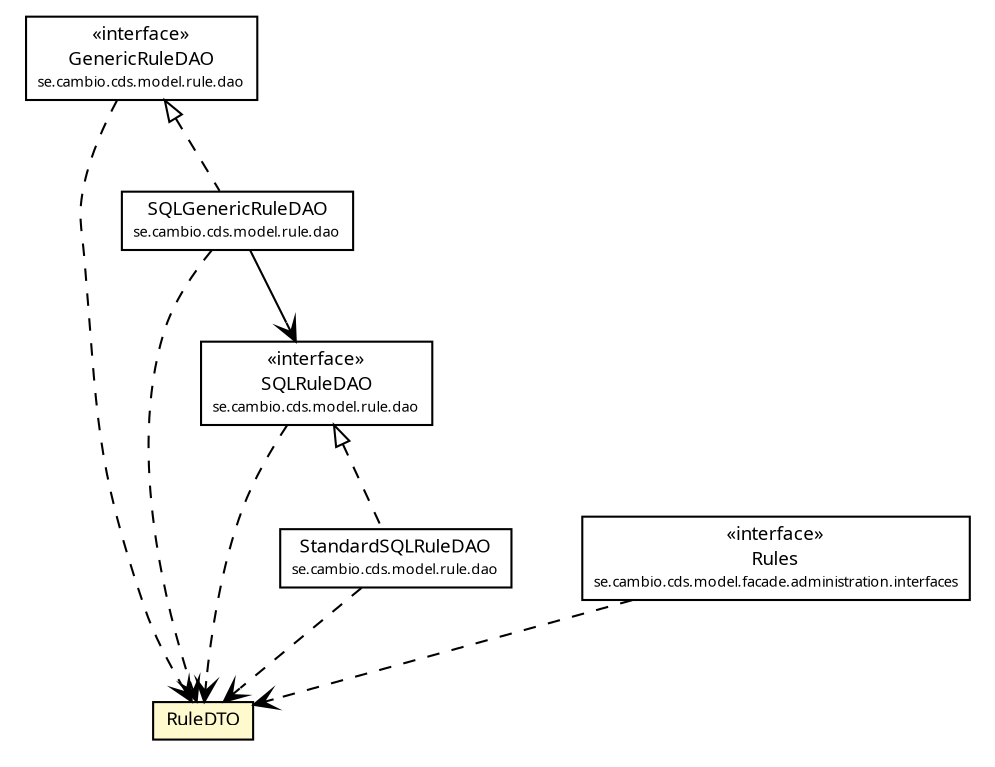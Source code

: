 #!/usr/local/bin/dot
#
# Class diagram 
# Generated by UMLGraph version R5_6 (http://www.umlgraph.org/)
#

digraph G {
	edge [fontname="Trebuchet MS",fontsize=10,labelfontname="Trebuchet MS",labelfontsize=10];
	node [fontname="Trebuchet MS",fontsize=10,shape=plaintext];
	nodesep=0.25;
	ranksep=0.5;
	// se.cambio.cds.model.rule.dto.RuleDTO
	c287683 [label=<<table title="se.cambio.cds.model.rule.dto.RuleDTO" border="0" cellborder="1" cellspacing="0" cellpadding="2" port="p" bgcolor="lemonChiffon" href="./RuleDTO.html">
		<tr><td><table border="0" cellspacing="0" cellpadding="1">
<tr><td align="center" balign="center"><font face="Trebuchet MS"> RuleDTO </font></td></tr>
		</table></td></tr>
		</table>>, URL="./RuleDTO.html", fontname="Trebuchet MS", fontcolor="black", fontsize=9.0];
	// se.cambio.cds.model.rule.dao.StandardSQLRuleDAO
	c287771 [label=<<table title="se.cambio.cds.model.rule.dao.StandardSQLRuleDAO" border="0" cellborder="1" cellspacing="0" cellpadding="2" port="p" href="../dao/StandardSQLRuleDAO.html">
		<tr><td><table border="0" cellspacing="0" cellpadding="1">
<tr><td align="center" balign="center"><font face="Trebuchet MS"> StandardSQLRuleDAO </font></td></tr>
<tr><td align="center" balign="center"><font face="Trebuchet MS" point-size="7.0"> se.cambio.cds.model.rule.dao </font></td></tr>
		</table></td></tr>
		</table>>, URL="../dao/StandardSQLRuleDAO.html", fontname="Trebuchet MS", fontcolor="black", fontsize=9.0];
	// se.cambio.cds.model.rule.dao.SQLRuleDAO
	c287773 [label=<<table title="se.cambio.cds.model.rule.dao.SQLRuleDAO" border="0" cellborder="1" cellspacing="0" cellpadding="2" port="p" href="../dao/SQLRuleDAO.html">
		<tr><td><table border="0" cellspacing="0" cellpadding="1">
<tr><td align="center" balign="center"> &#171;interface&#187; </td></tr>
<tr><td align="center" balign="center"><font face="Trebuchet MS"> SQLRuleDAO </font></td></tr>
<tr><td align="center" balign="center"><font face="Trebuchet MS" point-size="7.0"> se.cambio.cds.model.rule.dao </font></td></tr>
		</table></td></tr>
		</table>>, URL="../dao/SQLRuleDAO.html", fontname="Trebuchet MS", fontcolor="black", fontsize=9.0];
	// se.cambio.cds.model.rule.dao.SQLGenericRuleDAO
	c287774 [label=<<table title="se.cambio.cds.model.rule.dao.SQLGenericRuleDAO" border="0" cellborder="1" cellspacing="0" cellpadding="2" port="p" href="../dao/SQLGenericRuleDAO.html">
		<tr><td><table border="0" cellspacing="0" cellpadding="1">
<tr><td align="center" balign="center"><font face="Trebuchet MS"> SQLGenericRuleDAO </font></td></tr>
<tr><td align="center" balign="center"><font face="Trebuchet MS" point-size="7.0"> se.cambio.cds.model.rule.dao </font></td></tr>
		</table></td></tr>
		</table>>, URL="../dao/SQLGenericRuleDAO.html", fontname="Trebuchet MS", fontcolor="black", fontsize=9.0];
	// se.cambio.cds.model.rule.dao.GenericRuleDAO
	c287776 [label=<<table title="se.cambio.cds.model.rule.dao.GenericRuleDAO" border="0" cellborder="1" cellspacing="0" cellpadding="2" port="p" href="../dao/GenericRuleDAO.html">
		<tr><td><table border="0" cellspacing="0" cellpadding="1">
<tr><td align="center" balign="center"> &#171;interface&#187; </td></tr>
<tr><td align="center" balign="center"><font face="Trebuchet MS"> GenericRuleDAO </font></td></tr>
<tr><td align="center" balign="center"><font face="Trebuchet MS" point-size="7.0"> se.cambio.cds.model.rule.dao </font></td></tr>
		</table></td></tr>
		</table>>, URL="../dao/GenericRuleDAO.html", fontname="Trebuchet MS", fontcolor="black", fontsize=9.0];
	// se.cambio.cds.model.facade.administration.interfaces.Rules
	c287841 [label=<<table title="se.cambio.cds.model.facade.administration.interfaces.Rules" border="0" cellborder="1" cellspacing="0" cellpadding="2" port="p" href="../../facade/administration/interfaces/Rules.html">
		<tr><td><table border="0" cellspacing="0" cellpadding="1">
<tr><td align="center" balign="center"> &#171;interface&#187; </td></tr>
<tr><td align="center" balign="center"><font face="Trebuchet MS"> Rules </font></td></tr>
<tr><td align="center" balign="center"><font face="Trebuchet MS" point-size="7.0"> se.cambio.cds.model.facade.administration.interfaces </font></td></tr>
		</table></td></tr>
		</table>>, URL="../../facade/administration/interfaces/Rules.html", fontname="Trebuchet MS", fontcolor="black", fontsize=9.0];
	//se.cambio.cds.model.rule.dao.StandardSQLRuleDAO implements se.cambio.cds.model.rule.dao.SQLRuleDAO
	c287773:p -> c287771:p [dir=back,arrowtail=empty,style=dashed];
	//se.cambio.cds.model.rule.dao.SQLGenericRuleDAO implements se.cambio.cds.model.rule.dao.GenericRuleDAO
	c287776:p -> c287774:p [dir=back,arrowtail=empty,style=dashed];
	// se.cambio.cds.model.rule.dao.SQLGenericRuleDAO NAVASSOC se.cambio.cds.model.rule.dao.SQLRuleDAO
	c287774:p -> c287773:p [taillabel="", label="", headlabel="", fontname="Trebuchet MS", fontcolor="black", fontsize=10.0, color="black", arrowhead=open];
	// se.cambio.cds.model.rule.dao.StandardSQLRuleDAO DEPEND se.cambio.cds.model.rule.dto.RuleDTO
	c287771:p -> c287683:p [taillabel="", label="", headlabel="", fontname="Trebuchet MS", fontcolor="black", fontsize=10.0, color="black", arrowhead=open, style=dashed];
	// se.cambio.cds.model.rule.dao.SQLRuleDAO DEPEND se.cambio.cds.model.rule.dto.RuleDTO
	c287773:p -> c287683:p [taillabel="", label="", headlabel="", fontname="Trebuchet MS", fontcolor="black", fontsize=10.0, color="black", arrowhead=open, style=dashed];
	// se.cambio.cds.model.rule.dao.SQLGenericRuleDAO DEPEND se.cambio.cds.model.rule.dto.RuleDTO
	c287774:p -> c287683:p [taillabel="", label="", headlabel="", fontname="Trebuchet MS", fontcolor="black", fontsize=10.0, color="black", arrowhead=open, style=dashed];
	// se.cambio.cds.model.rule.dao.GenericRuleDAO DEPEND se.cambio.cds.model.rule.dto.RuleDTO
	c287776:p -> c287683:p [taillabel="", label="", headlabel="", fontname="Trebuchet MS", fontcolor="black", fontsize=10.0, color="black", arrowhead=open, style=dashed];
	// se.cambio.cds.model.facade.administration.interfaces.Rules DEPEND se.cambio.cds.model.rule.dto.RuleDTO
	c287841:p -> c287683:p [taillabel="", label="", headlabel="", fontname="Trebuchet MS", fontcolor="black", fontsize=10.0, color="black", arrowhead=open, style=dashed];
}

